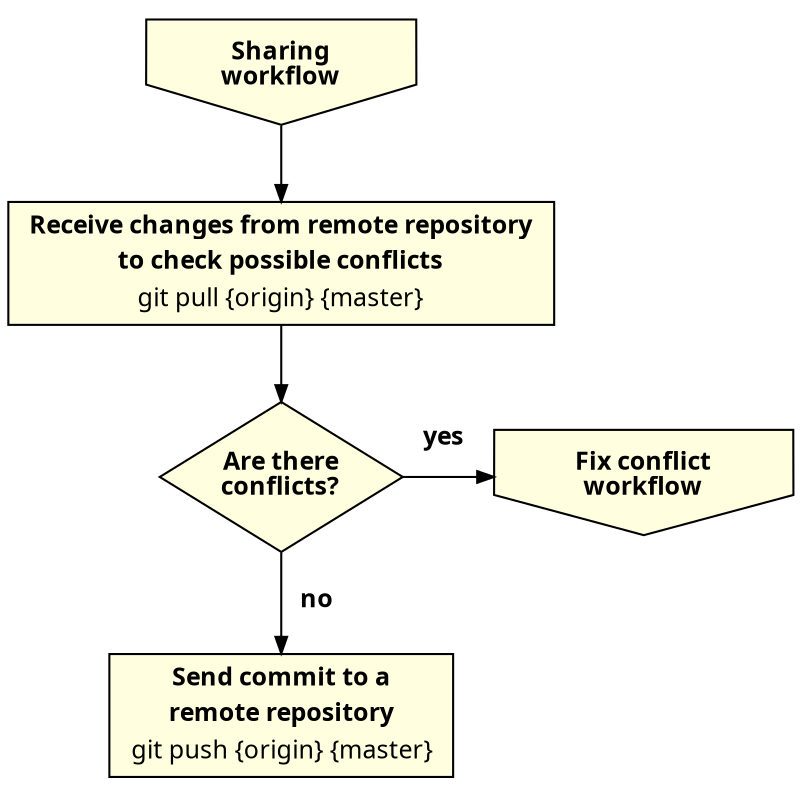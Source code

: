 digraph sharingworkflow {
    splines = line;

    edge [
        arrowsize = 0.8,
        fontname = "Verdana",
        fontsize = 12
    ]

    node [
        shape = rect,
        style = filled,
        fillcolor = lightyellow,
        fontname = "Verdana",
        fontsize = 12
    ]

    // workflow
    sharing_workflow [
        shape = invhouse,
        label = <<b>Sharing<br/>workflow</b>>
    ]
    fix_conflicts_workflow [
        shape = invhouse,
        label = <<b>Fix conflict<br/>workflow</b>>
    ]

    // decisions
    are_there_conflicts [
        shape = diamond,
        label = <<b>Are there<br/>conflicts?</b>>,
        height = 1
    ]

    // commands
    git_pull [
        label = <
            <table border="0" cellborder="0" cellspacing="0">
            <tr><td><b>Receive changes from remote repository</b></td></tr>
            <tr><td><b>to check possible conflicts</b></td></tr>
            <tr><td>git pull {origin} {master}</td></tr>
            </table>
        >
    ]
    git_push [
        label = <
            <table border="0" cellborder="0" cellspacing="0">
            <tr><td><b>Send commit to a</b></td></tr>
            <tr><td><b>remote repository</b></td></tr>
            <tr><td>git push {origin} {master}</td></tr>
            </table>
        >
    ]

    // relations
    sharing_workflow -> git_pull
    git_pull -> are_there_conflicts
    are_there_conflicts -> git_push [label = <<b>   no</b>>]
    are_there_conflicts:e -> fix_conflicts_workflow [
        label = <<b>yes  </b>>,
        constraint = false
    ]

    // put are_there_conflicts and fix_conflicts_workflow in the same row
    { rank = same; are_there_conflicts; fix_conflicts_workflow; }
}
